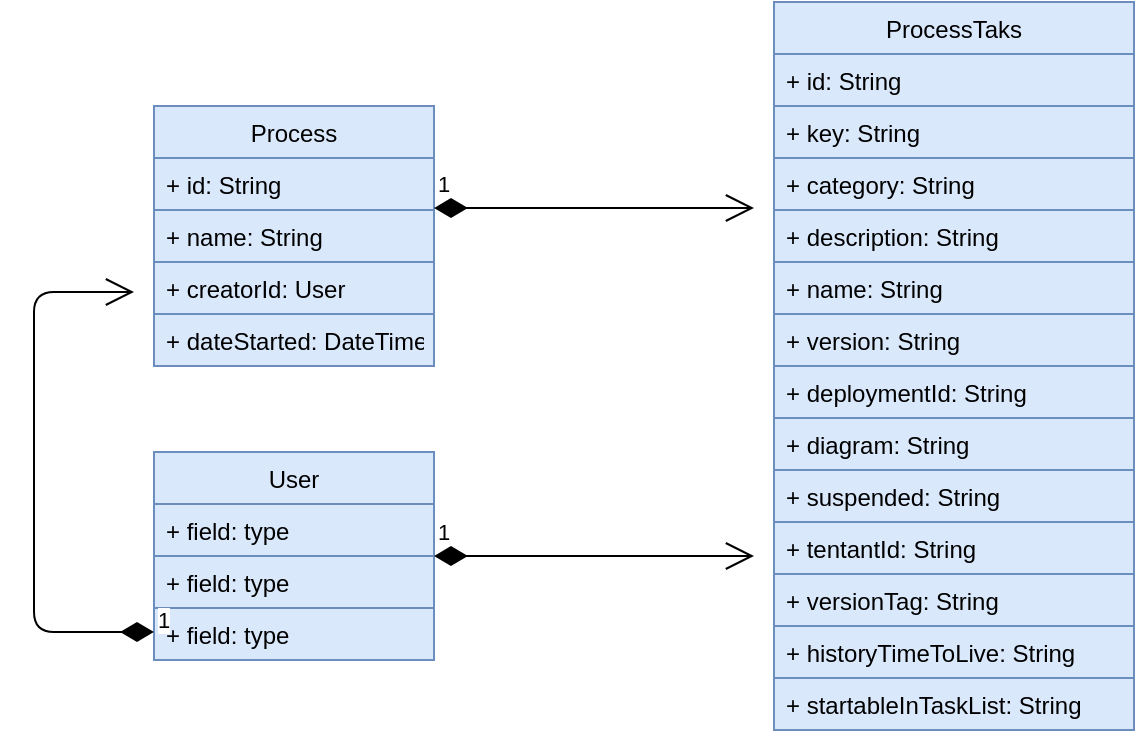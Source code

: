 <mxfile version="12.0.2" type="github" pages="1"><diagram name="Page-1" id="efa7a0a1-bf9b-a30e-e6df-94a7791c09e9"><mxGraphModel dx="854" dy="446" grid="1" gridSize="10" guides="1" tooltips="1" connect="1" arrows="1" fold="1" page="1" pageScale="1" pageWidth="826" pageHeight="1169" background="#ffffff" math="0" shadow="0"><root><mxCell id="0"/><mxCell id="1" parent="0"/><mxCell id="_a-6wYk8Y4uyn7bkkYJ8-122" value="Process" style="swimlane;fontStyle=0;childLayout=stackLayout;horizontal=1;startSize=26;fillColor=#dae8fc;horizontalStack=0;resizeParent=1;resizeParentMax=0;resizeLast=0;collapsible=1;marginBottom=0;strokeColor=#6c8ebf;" vertex="1" parent="1"><mxGeometry x="90" y="77" width="140" height="130" as="geometry"/></mxCell><mxCell id="_a-6wYk8Y4uyn7bkkYJ8-123" value="+ id: String&#10;" style="text;strokeColor=#6c8ebf;fillColor=#dae8fc;align=left;verticalAlign=top;spacingLeft=4;spacingRight=4;overflow=hidden;rotatable=0;points=[[0,0.5],[1,0.5]];portConstraint=eastwest;" vertex="1" parent="_a-6wYk8Y4uyn7bkkYJ8-122"><mxGeometry y="26" width="140" height="26" as="geometry"/></mxCell><mxCell id="_a-6wYk8Y4uyn7bkkYJ8-124" value="+ name: String" style="text;strokeColor=#6c8ebf;fillColor=#dae8fc;align=left;verticalAlign=top;spacingLeft=4;spacingRight=4;overflow=hidden;rotatable=0;points=[[0,0.5],[1,0.5]];portConstraint=eastwest;" vertex="1" parent="_a-6wYk8Y4uyn7bkkYJ8-122"><mxGeometry y="52" width="140" height="26" as="geometry"/></mxCell><mxCell id="_a-6wYk8Y4uyn7bkkYJ8-130" value="+ creatorId: User&#10;" style="text;strokeColor=#6c8ebf;fillColor=#dae8fc;align=left;verticalAlign=top;spacingLeft=4;spacingRight=4;overflow=hidden;rotatable=0;points=[[0,0.5],[1,0.5]];portConstraint=eastwest;" vertex="1" parent="_a-6wYk8Y4uyn7bkkYJ8-122"><mxGeometry y="78" width="140" height="26" as="geometry"/></mxCell><mxCell id="_a-6wYk8Y4uyn7bkkYJ8-131" value="+ dateStarted: DateTime" style="text;strokeColor=#6c8ebf;fillColor=#dae8fc;align=left;verticalAlign=top;spacingLeft=4;spacingRight=4;overflow=hidden;rotatable=0;points=[[0,0.5],[1,0.5]];portConstraint=eastwest;" vertex="1" parent="_a-6wYk8Y4uyn7bkkYJ8-122"><mxGeometry y="104" width="140" height="26" as="geometry"/></mxCell><mxCell id="_a-6wYk8Y4uyn7bkkYJ8-126" value="ProcessTaks" style="swimlane;fontStyle=0;childLayout=stackLayout;horizontal=1;startSize=26;fillColor=#dae8fc;horizontalStack=0;resizeParent=1;resizeParentMax=0;resizeLast=0;collapsible=1;marginBottom=0;strokeColor=#6c8ebf;" vertex="1" parent="1"><mxGeometry x="400" y="25" width="180" height="364" as="geometry"/></mxCell><mxCell id="_a-6wYk8Y4uyn7bkkYJ8-127" value="+ id: String" style="text;strokeColor=#6c8ebf;fillColor=#dae8fc;align=left;verticalAlign=top;spacingLeft=4;spacingRight=4;overflow=hidden;rotatable=0;points=[[0,0.5],[1,0.5]];portConstraint=eastwest;" vertex="1" parent="_a-6wYk8Y4uyn7bkkYJ8-126"><mxGeometry y="26" width="180" height="26" as="geometry"/></mxCell><mxCell id="_a-6wYk8Y4uyn7bkkYJ8-140" value="+ key: String" style="text;strokeColor=#6c8ebf;fillColor=#dae8fc;align=left;verticalAlign=top;spacingLeft=4;spacingRight=4;overflow=hidden;rotatable=0;points=[[0,0.5],[1,0.5]];portConstraint=eastwest;" vertex="1" parent="_a-6wYk8Y4uyn7bkkYJ8-126"><mxGeometry y="52" width="180" height="26" as="geometry"/></mxCell><mxCell id="_a-6wYk8Y4uyn7bkkYJ8-141" value="+ category: String" style="text;strokeColor=#6c8ebf;fillColor=#dae8fc;align=left;verticalAlign=top;spacingLeft=4;spacingRight=4;overflow=hidden;rotatable=0;points=[[0,0.5],[1,0.5]];portConstraint=eastwest;" vertex="1" parent="_a-6wYk8Y4uyn7bkkYJ8-126"><mxGeometry y="78" width="180" height="26" as="geometry"/></mxCell><mxCell id="_a-6wYk8Y4uyn7bkkYJ8-142" value="+ description: String" style="text;strokeColor=#6c8ebf;fillColor=#dae8fc;align=left;verticalAlign=top;spacingLeft=4;spacingRight=4;overflow=hidden;rotatable=0;points=[[0,0.5],[1,0.5]];portConstraint=eastwest;" vertex="1" parent="_a-6wYk8Y4uyn7bkkYJ8-126"><mxGeometry y="104" width="180" height="26" as="geometry"/></mxCell><mxCell id="_a-6wYk8Y4uyn7bkkYJ8-143" value="+ name: String" style="text;strokeColor=#6c8ebf;fillColor=#dae8fc;align=left;verticalAlign=top;spacingLeft=4;spacingRight=4;overflow=hidden;rotatable=0;points=[[0,0.5],[1,0.5]];portConstraint=eastwest;" vertex="1" parent="_a-6wYk8Y4uyn7bkkYJ8-126"><mxGeometry y="130" width="180" height="26" as="geometry"/></mxCell><mxCell id="_a-6wYk8Y4uyn7bkkYJ8-144" value="+ version: String" style="text;strokeColor=#6c8ebf;fillColor=#dae8fc;align=left;verticalAlign=top;spacingLeft=4;spacingRight=4;overflow=hidden;rotatable=0;points=[[0,0.5],[1,0.5]];portConstraint=eastwest;" vertex="1" parent="_a-6wYk8Y4uyn7bkkYJ8-126"><mxGeometry y="156" width="180" height="26" as="geometry"/></mxCell><mxCell id="_a-6wYk8Y4uyn7bkkYJ8-145" value="+ deploymentId: String" style="text;strokeColor=#6c8ebf;fillColor=#dae8fc;align=left;verticalAlign=top;spacingLeft=4;spacingRight=4;overflow=hidden;rotatable=0;points=[[0,0.5],[1,0.5]];portConstraint=eastwest;" vertex="1" parent="_a-6wYk8Y4uyn7bkkYJ8-126"><mxGeometry y="182" width="180" height="26" as="geometry"/></mxCell><mxCell id="_a-6wYk8Y4uyn7bkkYJ8-146" value="+ diagram: String" style="text;strokeColor=#6c8ebf;fillColor=#dae8fc;align=left;verticalAlign=top;spacingLeft=4;spacingRight=4;overflow=hidden;rotatable=0;points=[[0,0.5],[1,0.5]];portConstraint=eastwest;" vertex="1" parent="_a-6wYk8Y4uyn7bkkYJ8-126"><mxGeometry y="208" width="180" height="26" as="geometry"/></mxCell><mxCell id="_a-6wYk8Y4uyn7bkkYJ8-147" value="+ suspended: String" style="text;strokeColor=#6c8ebf;fillColor=#dae8fc;align=left;verticalAlign=top;spacingLeft=4;spacingRight=4;overflow=hidden;rotatable=0;points=[[0,0.5],[1,0.5]];portConstraint=eastwest;" vertex="1" parent="_a-6wYk8Y4uyn7bkkYJ8-126"><mxGeometry y="234" width="180" height="26" as="geometry"/></mxCell><mxCell id="_a-6wYk8Y4uyn7bkkYJ8-148" value="+ tentantId: String" style="text;strokeColor=#6c8ebf;fillColor=#dae8fc;align=left;verticalAlign=top;spacingLeft=4;spacingRight=4;overflow=hidden;rotatable=0;points=[[0,0.5],[1,0.5]];portConstraint=eastwest;" vertex="1" parent="_a-6wYk8Y4uyn7bkkYJ8-126"><mxGeometry y="260" width="180" height="26" as="geometry"/></mxCell><mxCell id="_a-6wYk8Y4uyn7bkkYJ8-149" value="+ versionTag: String" style="text;strokeColor=#6c8ebf;fillColor=#dae8fc;align=left;verticalAlign=top;spacingLeft=4;spacingRight=4;overflow=hidden;rotatable=0;points=[[0,0.5],[1,0.5]];portConstraint=eastwest;" vertex="1" parent="_a-6wYk8Y4uyn7bkkYJ8-126"><mxGeometry y="286" width="180" height="26" as="geometry"/></mxCell><mxCell id="_a-6wYk8Y4uyn7bkkYJ8-150" value="+ historyTimeToLive: String" style="text;strokeColor=#6c8ebf;fillColor=#dae8fc;align=left;verticalAlign=top;spacingLeft=4;spacingRight=4;overflow=hidden;rotatable=0;points=[[0,0.5],[1,0.5]];portConstraint=eastwest;" vertex="1" parent="_a-6wYk8Y4uyn7bkkYJ8-126"><mxGeometry y="312" width="180" height="26" as="geometry"/></mxCell><mxCell id="_a-6wYk8Y4uyn7bkkYJ8-151" value="+ startableInTaskList: String" style="text;strokeColor=#6c8ebf;fillColor=#dae8fc;align=left;verticalAlign=top;spacingLeft=4;spacingRight=4;overflow=hidden;rotatable=0;points=[[0,0.5],[1,0.5]];portConstraint=eastwest;" vertex="1" parent="_a-6wYk8Y4uyn7bkkYJ8-126"><mxGeometry y="338" width="180" height="26" as="geometry"/></mxCell><mxCell id="_a-6wYk8Y4uyn7bkkYJ8-132" value="1" style="endArrow=open;html=1;endSize=12;startArrow=diamondThin;startSize=14;startFill=1;edgeStyle=orthogonalEdgeStyle;align=left;verticalAlign=bottom;" edge="1" parent="1"><mxGeometry x="-1" y="3" relative="1" as="geometry"><mxPoint x="230" y="128" as="sourcePoint"/><mxPoint x="390" y="128" as="targetPoint"/></mxGeometry></mxCell><mxCell id="_a-6wYk8Y4uyn7bkkYJ8-133" value="User" style="swimlane;fontStyle=0;childLayout=stackLayout;horizontal=1;startSize=26;fillColor=#dae8fc;horizontalStack=0;resizeParent=1;resizeParentMax=0;resizeLast=0;collapsible=1;marginBottom=0;strokeColor=#6c8ebf;" vertex="1" parent="1"><mxGeometry x="90" y="250" width="140" height="104" as="geometry"/></mxCell><mxCell id="_a-6wYk8Y4uyn7bkkYJ8-134" value="+ field: type" style="text;strokeColor=#6c8ebf;fillColor=#dae8fc;align=left;verticalAlign=top;spacingLeft=4;spacingRight=4;overflow=hidden;rotatable=0;points=[[0,0.5],[1,0.5]];portConstraint=eastwest;" vertex="1" parent="_a-6wYk8Y4uyn7bkkYJ8-133"><mxGeometry y="26" width="140" height="26" as="geometry"/></mxCell><mxCell id="_a-6wYk8Y4uyn7bkkYJ8-135" value="+ field: type" style="text;strokeColor=#6c8ebf;fillColor=#dae8fc;align=left;verticalAlign=top;spacingLeft=4;spacingRight=4;overflow=hidden;rotatable=0;points=[[0,0.5],[1,0.5]];portConstraint=eastwest;" vertex="1" parent="_a-6wYk8Y4uyn7bkkYJ8-133"><mxGeometry y="52" width="140" height="26" as="geometry"/></mxCell><mxCell id="_a-6wYk8Y4uyn7bkkYJ8-136" value="+ field: type" style="text;strokeColor=#6c8ebf;fillColor=#dae8fc;align=left;verticalAlign=top;spacingLeft=4;spacingRight=4;overflow=hidden;rotatable=0;points=[[0,0.5],[1,0.5]];portConstraint=eastwest;" vertex="1" parent="_a-6wYk8Y4uyn7bkkYJ8-133"><mxGeometry y="78" width="140" height="26" as="geometry"/></mxCell><mxCell id="_a-6wYk8Y4uyn7bkkYJ8-138" value="1" style="endArrow=open;html=1;endSize=12;startArrow=diamondThin;startSize=14;startFill=1;edgeStyle=orthogonalEdgeStyle;align=left;verticalAlign=bottom;" edge="1" parent="1"><mxGeometry x="-1" y="3" relative="1" as="geometry"><mxPoint x="90" y="340" as="sourcePoint"/><mxPoint x="80" y="170" as="targetPoint"/><Array as="points"><mxPoint x="30" y="340"/><mxPoint x="30" y="170"/></Array></mxGeometry></mxCell><mxCell id="_a-6wYk8Y4uyn7bkkYJ8-139" value="1" style="endArrow=open;html=1;endSize=12;startArrow=diamondThin;startSize=14;startFill=1;edgeStyle=orthogonalEdgeStyle;align=left;verticalAlign=bottom;exitX=1;exitY=0.5;exitDx=0;exitDy=0;" edge="1" parent="1" source="_a-6wYk8Y4uyn7bkkYJ8-133"><mxGeometry x="-1" y="3" relative="1" as="geometry"><mxPoint x="10" y="380" as="sourcePoint"/><mxPoint x="390" y="302" as="targetPoint"/></mxGeometry></mxCell></root></mxGraphModel></diagram></mxfile>